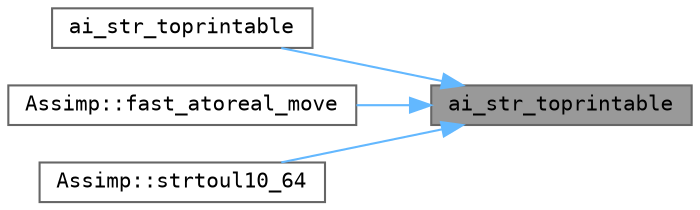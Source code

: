 digraph "ai_str_toprintable"
{
 // LATEX_PDF_SIZE
  bgcolor="transparent";
  edge [fontname=Terminal,fontsize=10,labelfontname=Helvetica,labelfontsize=10];
  node [fontname=Terminal,fontsize=10,shape=box,height=0.2,width=0.4];
  rankdir="RL";
  Node1 [label="ai_str_toprintable",height=0.2,width=0.4,color="gray40", fillcolor="grey60", style="filled", fontcolor="black",tooltip="Make a string printable by replacing all non-printable characters with the specified placeholder char..."];
  Node1 -> Node2 [dir="back",color="steelblue1",style="solid"];
  Node2 [label="ai_str_toprintable",height=0.2,width=0.4,color="grey40", fillcolor="white", style="filled",URL="$include_2assimp_2_string_utils_8h.html#a5a087ce7a4d31c70223ddf59fe3edec1",tooltip="Make a string printable by replacing all non-printable characters with the specified placeholder char..."];
  Node1 -> Node3 [dir="back",color="steelblue1",style="solid"];
  Node3 [label="Assimp::fast_atoreal_move",height=0.2,width=0.4,color="grey40", fillcolor="white", style="filled",URL="$namespace_assimp.html#a4b486541edb9e5bdda47cb9e73f9e877",tooltip=" "];
  Node1 -> Node4 [dir="back",color="steelblue1",style="solid"];
  Node4 [label="Assimp::strtoul10_64",height=0.2,width=0.4,color="grey40", fillcolor="white", style="filled",URL="$namespace_assimp.html#a0ceec2f2e3cbdd050b3a44a9384f4d0f",tooltip=" "];
}
